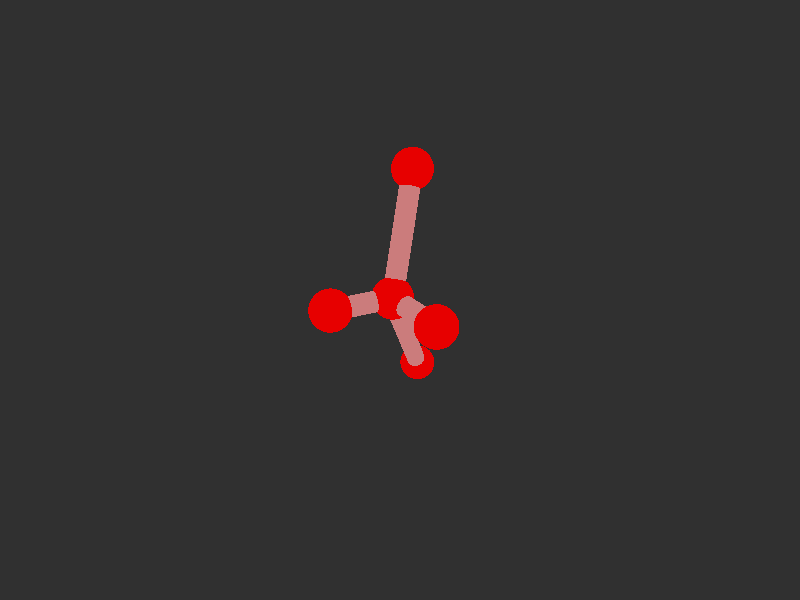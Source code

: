 #version 3.7; 
    global_settings { assumed_gamma 1.0 }
    

    camera {
    location  <20, 20, 20>
    right     x*image_width/image_height
    look_at   <0, 0, 0>
    angle 58
    }

    background { color rgb<1,1,1>*0.03 }


    light_source { <-20, 30, -25> color red 0.6 green 0.6 blue 0.6 }
    light_source { < 20, 30, -25> color red 0.6 green 0.6 blue 0.6 }
    
    #declare m = 1;
    union {

    union {
    sphere { m*<0.8451882955727259,0.7130132502752938,0.36559931574966636>, 1 }        
    sphere {  m*<1.0884886498485458,0.7747497594723851,3.3550772911021376>, 1 }
    sphere {  m*<3.581735838911082,0.7747497594723849,-0.8622049173884792>, 1 }
    sphere {  m*<-2.3379247988991496,5.565627931825692,-1.5164551767801744>, 1}
    sphere { m*<-3.870498074478325,-7.652552719794615,-2.4219487536804545>, 1 }    

        pigment { color rgb<0.8,0,0>  }
    finish { ambient 0.1 diffuse 0.7 phong 1 }
    }    
    union {
    cylinder { m*<1.0884886498485458,0.7747497594723851,3.3550772911021376>, <0.8451882955727259,0.7130132502752938,0.36559931574966636>, 0.5 }
    cylinder { m*<3.581735838911082,0.7747497594723849,-0.8622049173884792>, <0.8451882955727259,0.7130132502752938,0.36559931574966636>, 0.5}
    cylinder { m*<-2.3379247988991496,5.565627931825692,-1.5164551767801744>, <0.8451882955727259,0.7130132502752938,0.36559931574966636>, 0.5 }
    cylinder {  m*<-3.870498074478325,-7.652552719794615,-2.4219487536804545>, <0.8451882955727259,0.7130132502752938,0.36559931574966636>, 0.5}

    pigment { color rgb<0.6,.2,.2>  }
    finish { ambient 0.1 diffuse 0.7 phong 1 }    
    }
    
    // rotate <0, 0, 0>
    }
    #version 3.7; 
    global_settings { assumed_gamma 1.0 }
    

    camera {
    location  <20, 20, 20>
    right     x*image_width/image_height
    look_at   <0, 0, 0>
    angle 58
    }

    background { color rgb<1,1,1>*0.03 }


    light_source { <-20, 30, -25> color red 0.6 green 0.6 blue 0.6 }
    light_source { < 20, 30, -25> color red 0.6 green 0.6 blue 0.6 }
    
    #declare m = 1;
    union {

    union {
    sphere { m*<0.8451882955727259,0.7130132502752938,0.36559931574966636>, 1 }        
    sphere {  m*<1.0884886498485458,0.7747497594723851,3.3550772911021376>, 1 }
    sphere {  m*<3.581735838911082,0.7747497594723849,-0.8622049173884792>, 1 }
    sphere {  m*<-2.3379247988991496,5.565627931825692,-1.5164551767801744>, 1}
    sphere { m*<-3.870498074478325,-7.652552719794615,-2.4219487536804545>, 1 }    

        pigment { color rgb<0.8,0,0>  }
    finish { ambient 0.1 diffuse 0.7 phong 1 }
    }    
    union {
    cylinder { m*<1.0884886498485458,0.7747497594723851,3.3550772911021376>, <0.8451882955727259,0.7130132502752938,0.36559931574966636>, 0.5 }
    cylinder { m*<3.581735838911082,0.7747497594723849,-0.8622049173884792>, <0.8451882955727259,0.7130132502752938,0.36559931574966636>, 0.5}
    cylinder { m*<-2.3379247988991496,5.565627931825692,-1.5164551767801744>, <0.8451882955727259,0.7130132502752938,0.36559931574966636>, 0.5 }
    cylinder {  m*<-3.870498074478325,-7.652552719794615,-2.4219487536804545>, <0.8451882955727259,0.7130132502752938,0.36559931574966636>, 0.5}

    pigment { color rgb<0.6,.2,.2>  }
    finish { ambient 0.1 diffuse 0.7 phong 1 }    
    }
    
    // rotate <0, 0, 0>
    }
    